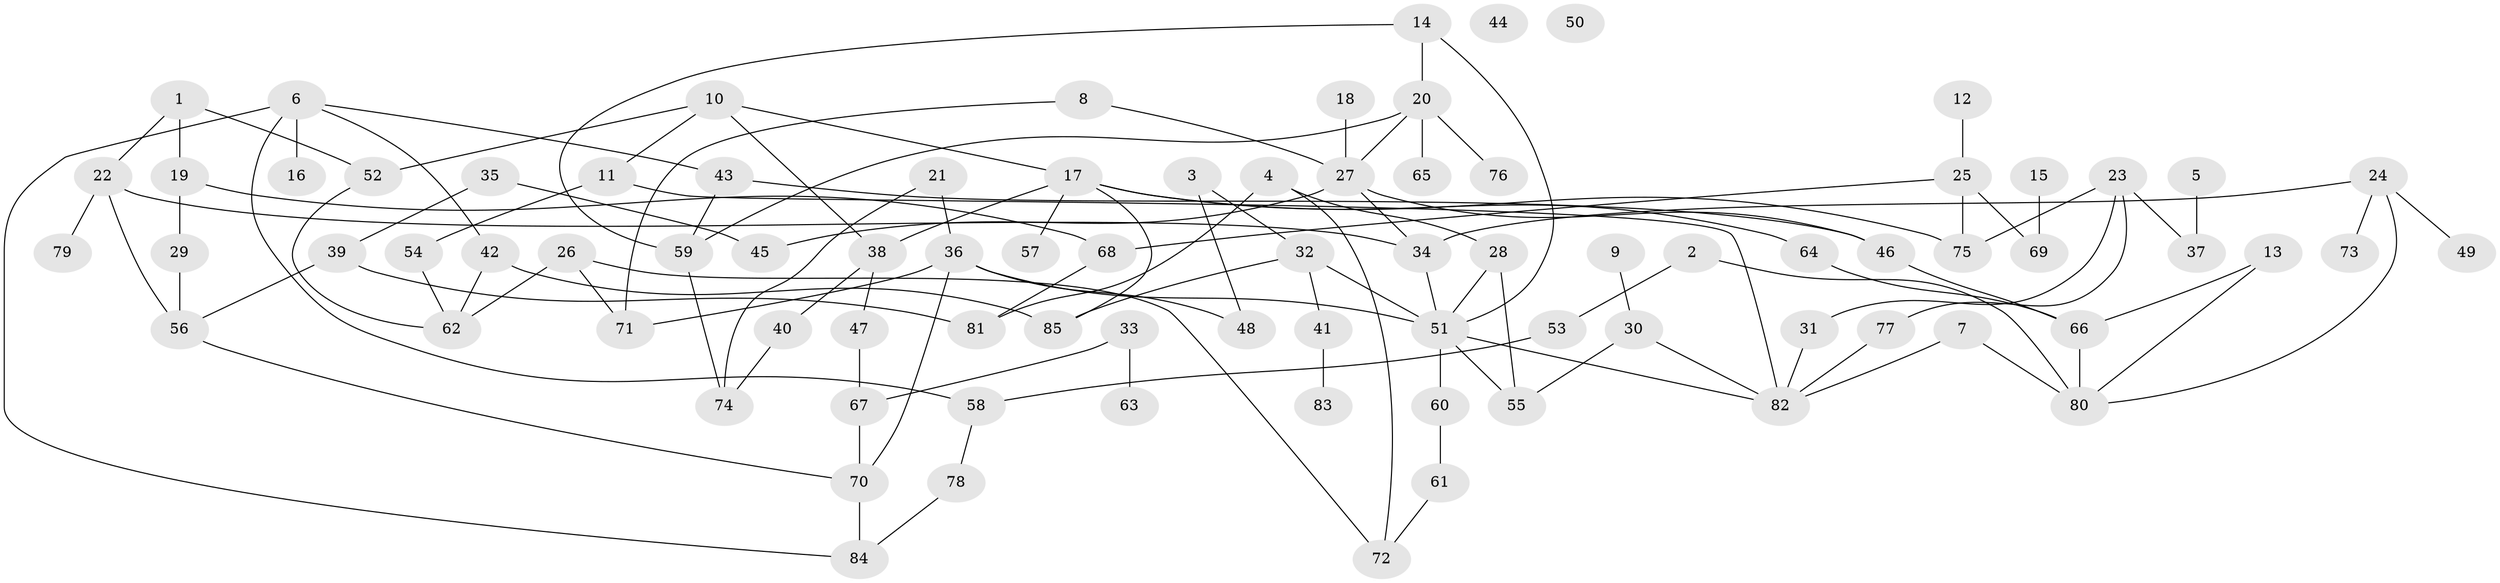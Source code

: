 // Generated by graph-tools (version 1.1) at 2025/25/03/09/25 03:25:14]
// undirected, 85 vertices, 116 edges
graph export_dot {
graph [start="1"]
  node [color=gray90,style=filled];
  1;
  2;
  3;
  4;
  5;
  6;
  7;
  8;
  9;
  10;
  11;
  12;
  13;
  14;
  15;
  16;
  17;
  18;
  19;
  20;
  21;
  22;
  23;
  24;
  25;
  26;
  27;
  28;
  29;
  30;
  31;
  32;
  33;
  34;
  35;
  36;
  37;
  38;
  39;
  40;
  41;
  42;
  43;
  44;
  45;
  46;
  47;
  48;
  49;
  50;
  51;
  52;
  53;
  54;
  55;
  56;
  57;
  58;
  59;
  60;
  61;
  62;
  63;
  64;
  65;
  66;
  67;
  68;
  69;
  70;
  71;
  72;
  73;
  74;
  75;
  76;
  77;
  78;
  79;
  80;
  81;
  82;
  83;
  84;
  85;
  1 -- 19;
  1 -- 22;
  1 -- 52;
  2 -- 53;
  2 -- 80;
  3 -- 32;
  3 -- 48;
  4 -- 28;
  4 -- 72;
  4 -- 81;
  5 -- 37;
  6 -- 16;
  6 -- 42;
  6 -- 43;
  6 -- 58;
  6 -- 84;
  7 -- 80;
  7 -- 82;
  8 -- 27;
  8 -- 71;
  9 -- 30;
  10 -- 11;
  10 -- 17;
  10 -- 38;
  10 -- 52;
  11 -- 54;
  11 -- 82;
  12 -- 25;
  13 -- 66;
  13 -- 80;
  14 -- 20;
  14 -- 51;
  14 -- 59;
  15 -- 69;
  17 -- 38;
  17 -- 57;
  17 -- 64;
  17 -- 75;
  17 -- 85;
  18 -- 27;
  19 -- 29;
  19 -- 68;
  20 -- 27;
  20 -- 59;
  20 -- 65;
  20 -- 76;
  21 -- 36;
  21 -- 74;
  22 -- 34;
  22 -- 56;
  22 -- 79;
  23 -- 31;
  23 -- 37;
  23 -- 75;
  23 -- 77;
  24 -- 34;
  24 -- 49;
  24 -- 73;
  24 -- 80;
  25 -- 68;
  25 -- 69;
  25 -- 75;
  26 -- 62;
  26 -- 71;
  26 -- 72;
  27 -- 34;
  27 -- 45;
  27 -- 46;
  28 -- 51;
  28 -- 55;
  29 -- 56;
  30 -- 55;
  30 -- 82;
  31 -- 82;
  32 -- 41;
  32 -- 51;
  32 -- 85;
  33 -- 63;
  33 -- 67;
  34 -- 51;
  35 -- 39;
  35 -- 45;
  36 -- 48;
  36 -- 51;
  36 -- 70;
  36 -- 71;
  38 -- 40;
  38 -- 47;
  39 -- 56;
  39 -- 81;
  40 -- 74;
  41 -- 83;
  42 -- 62;
  42 -- 85;
  43 -- 46;
  43 -- 59;
  46 -- 66;
  47 -- 67;
  51 -- 55;
  51 -- 60;
  51 -- 82;
  52 -- 62;
  53 -- 58;
  54 -- 62;
  56 -- 70;
  58 -- 78;
  59 -- 74;
  60 -- 61;
  61 -- 72;
  64 -- 66;
  66 -- 80;
  67 -- 70;
  68 -- 81;
  70 -- 84;
  77 -- 82;
  78 -- 84;
}
